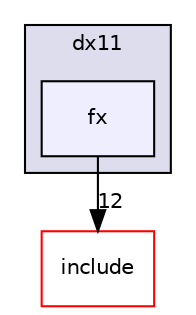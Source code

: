 digraph "src/dx11/fx" {
  compound=true
  node [ fontsize="10", fontname="Helvetica"];
  edge [ labelfontsize="10", labelfontname="Helvetica"];
  subgraph clusterdir_287de0d29d1057bd4b9009e02c3442d6 {
    graph [ bgcolor="#ddddee", pencolor="black", label="dx11" fontname="Helvetica", fontsize="10", URL="dir_287de0d29d1057bd4b9009e02c3442d6.html"]
  dir_4e773d9d59c5ca7a9208953df91f08fb [shape=box, label="fx", style="filled", fillcolor="#eeeeff", pencolor="black", URL="dir_4e773d9d59c5ca7a9208953df91f08fb.html"];
  }
  dir_6e52bfc87664c872db47d56ba392ebee [shape=box label="include" fillcolor="white" style="filled" color="red" URL="dir_6e52bfc87664c872db47d56ba392ebee.html"];
  dir_4e773d9d59c5ca7a9208953df91f08fb->dir_6e52bfc87664c872db47d56ba392ebee [headlabel="12", labeldistance=1.5 headhref="dir_000016_000005.html"];
}
